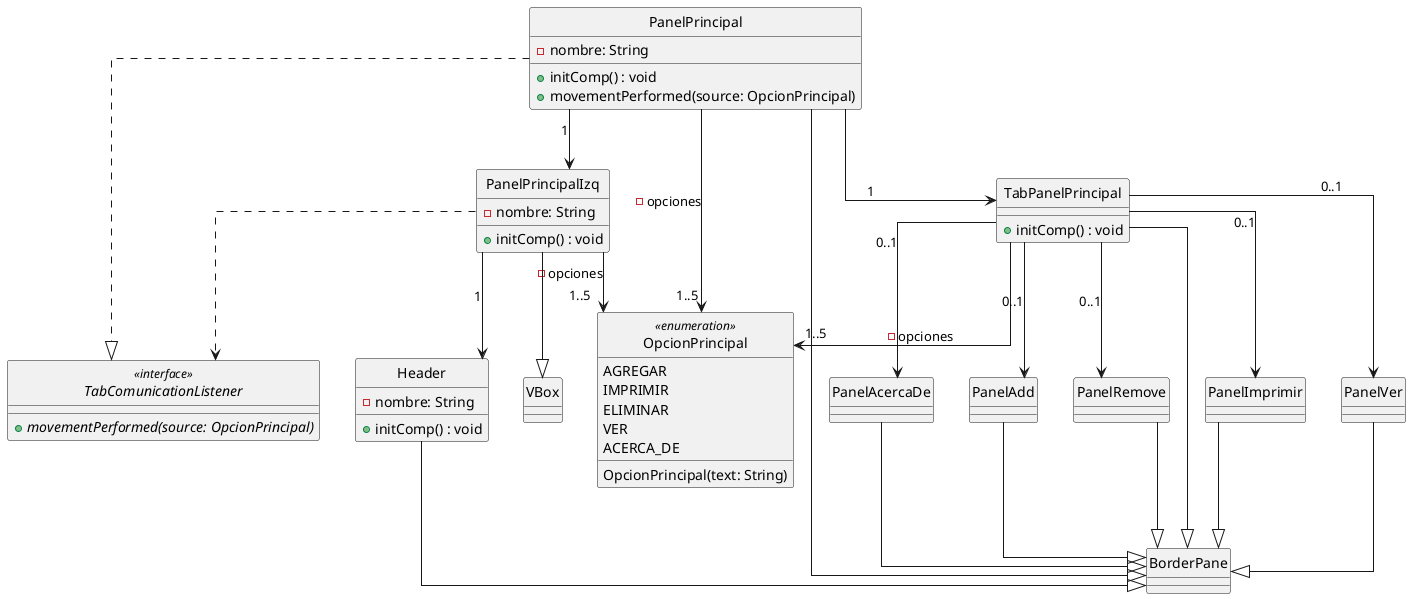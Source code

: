 @startuml Diagrama Vista

skinparam Linetype ortho
skinparam style strictuml

class PanelPrincipal {
    -nombre: String

    +initComp() : void
    +movementPerformed(source: OpcionPrincipal)
}
class PanelPrincipalIzq {
    -nombre: String

    +initComp() : void
}
class Header {
    -nombre: String
    +initComp() : void
}
class TabPanelPrincipal{
    +initComp() : void
}

class PanelAcercaDe {

}
class PanelAdd {

}
class PanelRemove {

}
class PanelImprimir {

}
class PanelVer {

}

/'
Actua como medio de comunicacion para el panel de
la izquierda y el central
'/
interface TabComunicationListener <<interface>> {
    +<i>movementPerformed(source: OpcionPrincipal)
}
enum OpcionPrincipal <<enumeration>> {
    OpcionPrincipal(text: String)

    AGREGAR
    IMPRIMIR
    ELIMINAR
    VER
    ACERCA_DE
}
'Agregacion Opciones
PanelPrincipal --> " 1..5 " OpcionPrincipal : -opciones
PanelPrincipalIzq --> " 1..5 " OpcionPrincipal : -opciones
TabPanelPrincipal --> " 1..5 " OpcionPrincipal : -opciones

'Asociaciones
PanelPrincipal -->  PanelPrincipalIzq : 1
PanelPrincipal --> TabPanelPrincipal : 1
PanelPrincipalIzq --> Header : 1

'Asociaciones del panel de pestañas
TabPanelPrincipal --> PanelAcercaDe : 0..1
TabPanelPrincipal --> PanelAdd : 0..1
TabPanelPrincipal --> PanelRemove : 0..1
TabPanelPrincipal --> PanelImprimir : 0..1
TabPanelPrincipal --> PanelVer : 0..1

'Herencia de clases de javafx
TabPanelPrincipal --|> BorderPane
PanelPrincipal --|> BorderPane
PanelPrincipalIzq --|> VBox
Header --|> BorderPane

PanelAcercaDe --|> BorderPane
PanelVer --|> BorderPane
PanelAdd --|> BorderPane
PanelRemove --|> BorderPane
PanelImprimir --|> BorderPane


'Comunicacion entre paneles
PanelPrincipal ..|> TabComunicationListener
PanelPrincipalIzq ..> TabComunicationListener

@enduml
